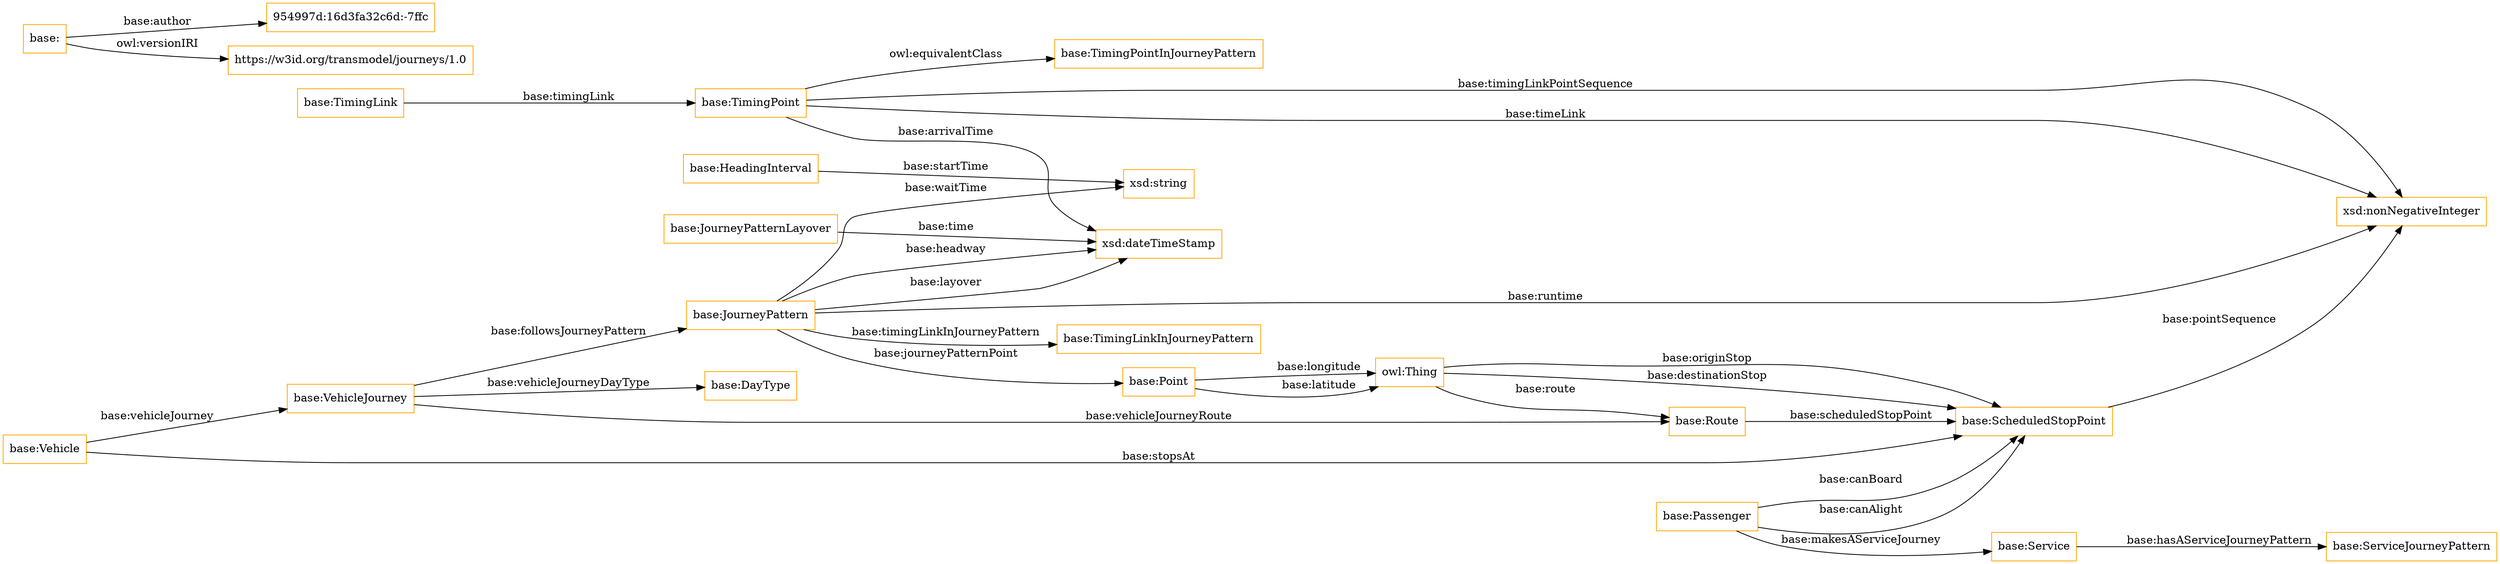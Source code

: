 digraph ar2dtool_diagram { 
rankdir=LR;
size="1501"
node [shape = rectangle, color="orange"]; "base:HeadingInterval" "base:DayType" "base:ServiceJourneyPattern" "base:Service" "base:TimingPoint" "base:ScheduledStopPoint" "base:TimingLinkInJourneyPattern" "base:Route" "base:Vehicle" "base:TimingPointInJourneyPattern" "base:Passenger" "base:JourneyPattern" "base:JourneyPatternLayover" "base:Point" "base:TimingLink" "base:VehicleJourney" ; /*classes style*/
	"base:" -> "954997d:16d3fa32c6d:-7ffc" [ label = "base:author" ];
	"base:" -> "https://w3id.org/transmodel/journeys/1.0" [ label = "owl:versionIRI" ];
	"base:TimingPoint" -> "base:TimingPointInJourneyPattern" [ label = "owl:equivalentClass" ];
	"base:Passenger" -> "base:ScheduledStopPoint" [ label = "base:canAlight" ];
	"base:Point" -> "owl:Thing" [ label = "base:longitude" ];
	"base:TimingLink" -> "base:TimingPoint" [ label = "base:timingLink" ];
	"base:Passenger" -> "base:ScheduledStopPoint" [ label = "base:canBoard" ];
	"base:JourneyPattern" -> "xsd:dateTimeStamp" [ label = "base:layover" ];
	"base:VehicleJourney" -> "base:JourneyPattern" [ label = "base:followsJourneyPattern" ];
	"base:VehicleJourney" -> "base:Route" [ label = "base:vehicleJourneyRoute" ];
	"base:Passenger" -> "base:Service" [ label = "base:makesAServiceJourney" ];
	"owl:Thing" -> "base:Route" [ label = "base:route" ];
	"base:Point" -> "owl:Thing" [ label = "base:latitude" ];
	"owl:Thing" -> "base:ScheduledStopPoint" [ label = "base:destinationStop" ];
	"base:JourneyPattern" -> "xsd:nonNegativeInteger" [ label = "base:runtime" ];
	"base:TimingPoint" -> "xsd:dateTimeStamp" [ label = "base:arrivalTime" ];
	"base:Vehicle" -> "base:VehicleJourney" [ label = "base:vehicleJourney" ];
	"base:JourneyPatternLayover" -> "xsd:dateTimeStamp" [ label = "base:time" ];
	"owl:Thing" -> "base:ScheduledStopPoint" [ label = "base:originStop" ];
	"base:JourneyPattern" -> "base:Point" [ label = "base:journeyPatternPoint" ];
	"base:VehicleJourney" -> "base:DayType" [ label = "base:vehicleJourneyDayType" ];
	"base:ScheduledStopPoint" -> "xsd:nonNegativeInteger" [ label = "base:pointSequence" ];
	"base:TimingPoint" -> "xsd:nonNegativeInteger" [ label = "base:timingLinkPointSequence" ];
	"base:Route" -> "base:ScheduledStopPoint" [ label = "base:scheduledStopPoint" ];
	"base:TimingPoint" -> "xsd:nonNegativeInteger" [ label = "base:timeLink" ];
	"base:JourneyPattern" -> "base:TimingLinkInJourneyPattern" [ label = "base:timingLinkInJourneyPattern" ];
	"base:JourneyPattern" -> "xsd:string" [ label = "base:waitTime" ];
	"base:Service" -> "base:ServiceJourneyPattern" [ label = "base:hasAServiceJourneyPattern" ];
	"base:JourneyPattern" -> "xsd:dateTimeStamp" [ label = "base:headway" ];
	"base:HeadingInterval" -> "xsd:string" [ label = "base:startTime" ];
	"base:Vehicle" -> "base:ScheduledStopPoint" [ label = "base:stopsAt" ];

}
